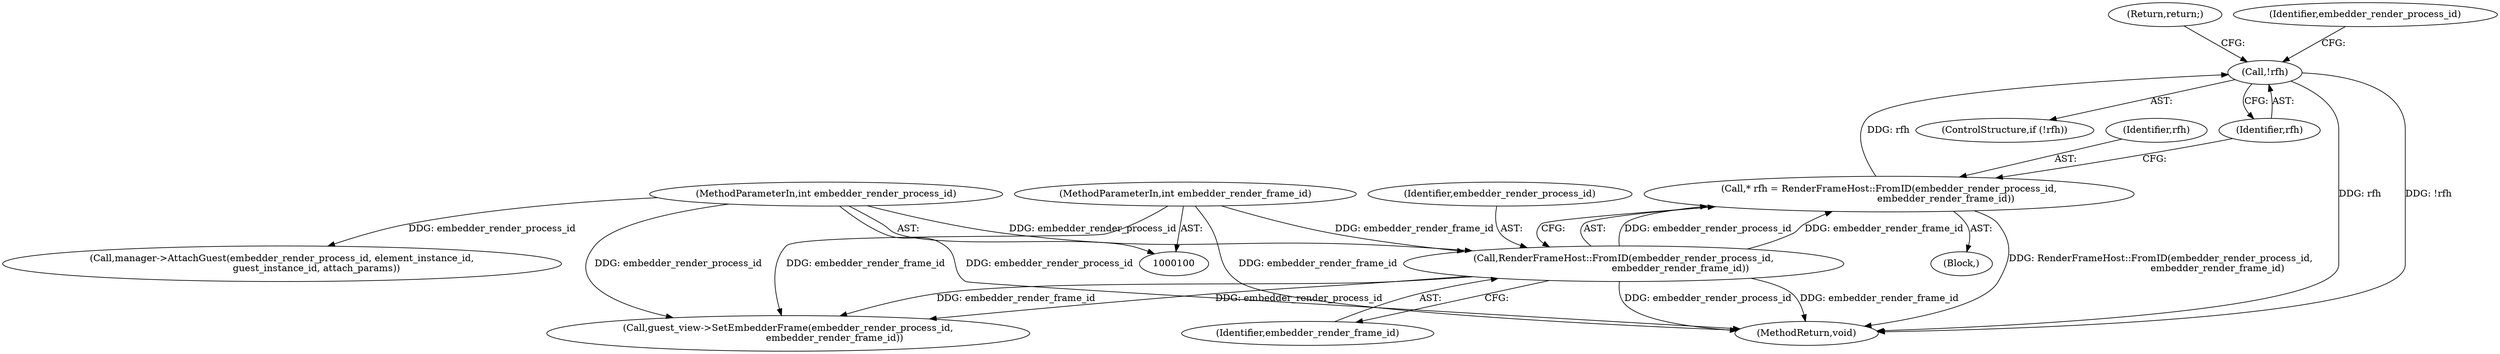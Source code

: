 digraph "0_Chrome_5bb223676defeba9c44a5ce42460c86e24561e73_9@pointer" {
"1000133" [label="(Call,!rfh)"];
"1000127" [label="(Call,* rfh = RenderFrameHost::FromID(embedder_render_process_id,\n                                      embedder_render_frame_id))"];
"1000129" [label="(Call,RenderFrameHost::FromID(embedder_render_process_id,\n                                      embedder_render_frame_id))"];
"1000102" [label="(MethodParameterIn,int embedder_render_process_id)"];
"1000103" [label="(MethodParameterIn,int embedder_render_frame_id)"];
"1000133" [label="(Call,!rfh)"];
"1000135" [label="(Return,return;)"];
"1000131" [label="(Identifier,embedder_render_frame_id)"];
"1000132" [label="(ControlStructure,if (!rfh))"];
"1000129" [label="(Call,RenderFrameHost::FromID(embedder_render_process_id,\n                                      embedder_render_frame_id))"];
"1000103" [label="(MethodParameterIn,int embedder_render_frame_id)"];
"1000130" [label="(Identifier,embedder_render_process_id)"];
"1000127" [label="(Call,* rfh = RenderFrameHost::FromID(embedder_render_process_id,\n                                      embedder_render_frame_id))"];
"1000109" [label="(Block,)"];
"1000161" [label="(Call,manager->AttachGuest(embedder_render_process_id, element_instance_id,\n                       guest_instance_id, attach_params))"];
"1000102" [label="(MethodParameterIn,int embedder_render_process_id)"];
"1000128" [label="(Identifier,rfh)"];
"1000134" [label="(Identifier,rfh)"];
"1000137" [label="(Identifier,embedder_render_process_id)"];
"1000136" [label="(Call,guest_view->SetEmbedderFrame(embedder_render_process_id,\n                               embedder_render_frame_id))"];
"1000166" [label="(MethodReturn,void)"];
"1000133" -> "1000132"  [label="AST: "];
"1000133" -> "1000134"  [label="CFG: "];
"1000134" -> "1000133"  [label="AST: "];
"1000135" -> "1000133"  [label="CFG: "];
"1000137" -> "1000133"  [label="CFG: "];
"1000133" -> "1000166"  [label="DDG: rfh"];
"1000133" -> "1000166"  [label="DDG: !rfh"];
"1000127" -> "1000133"  [label="DDG: rfh"];
"1000127" -> "1000109"  [label="AST: "];
"1000127" -> "1000129"  [label="CFG: "];
"1000128" -> "1000127"  [label="AST: "];
"1000129" -> "1000127"  [label="AST: "];
"1000134" -> "1000127"  [label="CFG: "];
"1000127" -> "1000166"  [label="DDG: RenderFrameHost::FromID(embedder_render_process_id,\n                                      embedder_render_frame_id)"];
"1000129" -> "1000127"  [label="DDG: embedder_render_process_id"];
"1000129" -> "1000127"  [label="DDG: embedder_render_frame_id"];
"1000129" -> "1000131"  [label="CFG: "];
"1000130" -> "1000129"  [label="AST: "];
"1000131" -> "1000129"  [label="AST: "];
"1000129" -> "1000166"  [label="DDG: embedder_render_process_id"];
"1000129" -> "1000166"  [label="DDG: embedder_render_frame_id"];
"1000102" -> "1000129"  [label="DDG: embedder_render_process_id"];
"1000103" -> "1000129"  [label="DDG: embedder_render_frame_id"];
"1000129" -> "1000136"  [label="DDG: embedder_render_process_id"];
"1000129" -> "1000136"  [label="DDG: embedder_render_frame_id"];
"1000102" -> "1000100"  [label="AST: "];
"1000102" -> "1000166"  [label="DDG: embedder_render_process_id"];
"1000102" -> "1000136"  [label="DDG: embedder_render_process_id"];
"1000102" -> "1000161"  [label="DDG: embedder_render_process_id"];
"1000103" -> "1000100"  [label="AST: "];
"1000103" -> "1000166"  [label="DDG: embedder_render_frame_id"];
"1000103" -> "1000136"  [label="DDG: embedder_render_frame_id"];
}
